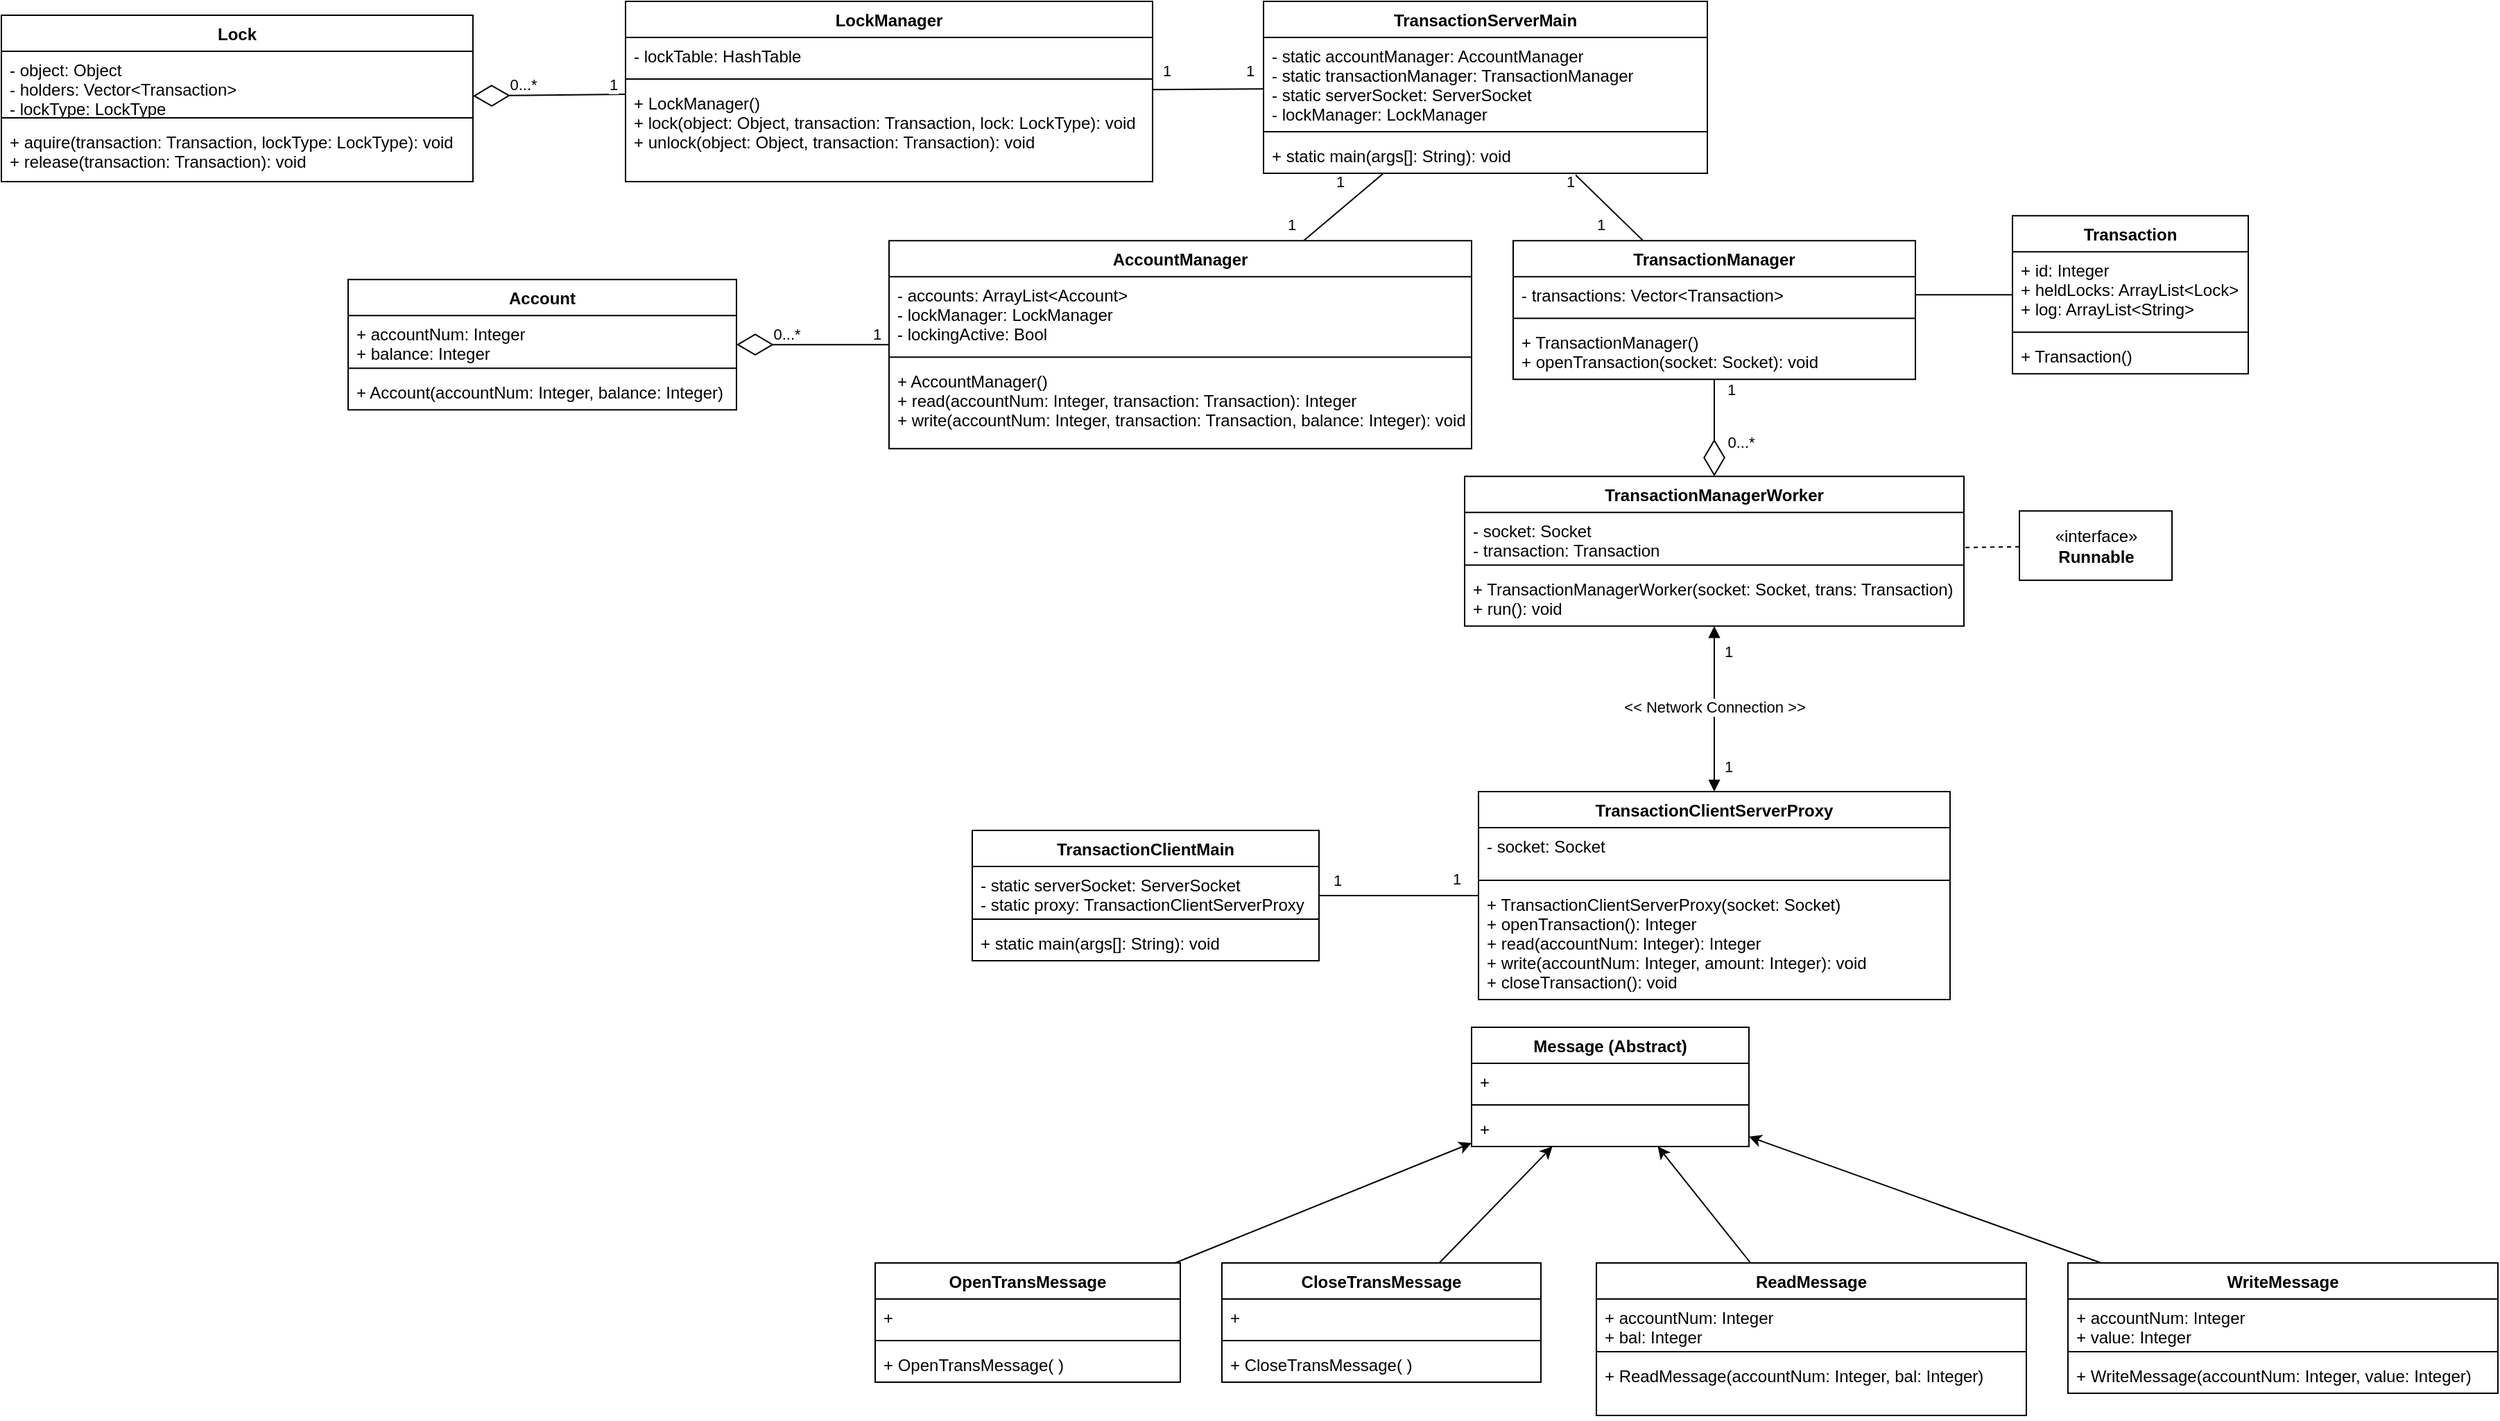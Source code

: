 <mxfile version="13.7.9" type="device"><diagram id="jX9AXcipegBINNQsfnJN" name="Page-1"><mxGraphModel dx="995" dy="1201" grid="1" gridSize="10" guides="1" tooltips="1" connect="1" arrows="1" fold="1" page="1" pageScale="1" pageWidth="850" pageHeight="1100" math="0" shadow="0"><root><mxCell id="0"/><mxCell id="1" parent="0"/><mxCell id="NXaQ1Tgg4H0rjODwHbQp-44" style="rounded=0;orthogonalLoop=1;jettySize=auto;html=1;endArrow=none;endFill=0;" parent="1" source="NXaQ1Tgg4H0rjODwHbQp-5" target="NXaQ1Tgg4H0rjODwHbQp-17" edge="1"><mxGeometry relative="1" as="geometry"><mxPoint x="490" y="310" as="sourcePoint"/><mxPoint x="570" y="310" as="targetPoint"/></mxGeometry></mxCell><mxCell id="NXaQ1Tgg4H0rjODwHbQp-45" value="1" style="edgeLabel;html=1;align=center;verticalAlign=middle;resizable=0;points=[];" parent="NXaQ1Tgg4H0rjODwHbQp-44" vertex="1" connectable="0"><mxGeometry x="-0.709" relative="1" as="geometry"><mxPoint x="-23.09" y="-1.13" as="offset"/></mxGeometry></mxCell><mxCell id="NXaQ1Tgg4H0rjODwHbQp-46" value="1" style="edgeLabel;html=1;align=center;verticalAlign=middle;resizable=0;points=[];" parent="NXaQ1Tgg4H0rjODwHbQp-44" vertex="1" connectable="0"><mxGeometry x="0.811" y="-1" relative="1" as="geometry"><mxPoint x="-14" y="-6.4" as="offset"/></mxGeometry></mxCell><mxCell id="NXaQ1Tgg4H0rjODwHbQp-47" style="rounded=0;orthogonalLoop=1;jettySize=auto;html=1;endArrow=none;endFill=0;" parent="1" source="NXaQ1Tgg4H0rjODwHbQp-5" target="NXaQ1Tgg4H0rjODwHbQp-21" edge="1"><mxGeometry relative="1" as="geometry"><mxPoint x="808.974" y="98.57" as="sourcePoint"/><mxPoint x="746.026" y="202.57" as="targetPoint"/></mxGeometry></mxCell><mxCell id="NXaQ1Tgg4H0rjODwHbQp-48" value="1" style="edgeLabel;html=1;align=center;verticalAlign=middle;resizable=0;points=[];" parent="NXaQ1Tgg4H0rjODwHbQp-47" vertex="1" connectable="0"><mxGeometry x="-0.709" relative="1" as="geometry"><mxPoint x="1.62" y="-13.2" as="offset"/></mxGeometry></mxCell><mxCell id="NXaQ1Tgg4H0rjODwHbQp-49" value="1" style="edgeLabel;html=1;align=center;verticalAlign=middle;resizable=0;points=[];" parent="NXaQ1Tgg4H0rjODwHbQp-47" vertex="1" connectable="0"><mxGeometry x="0.811" y="-1" relative="1" as="geometry"><mxPoint x="2.41" y="-12.62" as="offset"/></mxGeometry></mxCell><mxCell id="NXaQ1Tgg4H0rjODwHbQp-50" style="rounded=0;orthogonalLoop=1;jettySize=auto;html=1;endArrow=none;endFill=0;" parent="1" source="NXaQ1Tgg4H0rjODwHbQp-5" target="NXaQ1Tgg4H0rjODwHbQp-13" edge="1"><mxGeometry relative="1" as="geometry"><mxPoint x="818.974" y="136.0" as="sourcePoint"/><mxPoint x="756.026" y="240.0" as="targetPoint"/></mxGeometry></mxCell><mxCell id="NXaQ1Tgg4H0rjODwHbQp-51" value="1" style="edgeLabel;html=1;align=center;verticalAlign=middle;resizable=0;points=[];" parent="NXaQ1Tgg4H0rjODwHbQp-50" vertex="1" connectable="0"><mxGeometry x="-0.709" relative="1" as="geometry"><mxPoint x="-9.81" y="-1.13" as="offset"/></mxGeometry></mxCell><mxCell id="NXaQ1Tgg4H0rjODwHbQp-52" value="1" style="edgeLabel;html=1;align=center;verticalAlign=middle;resizable=0;points=[];" parent="NXaQ1Tgg4H0rjODwHbQp-50" vertex="1" connectable="0"><mxGeometry x="0.811" y="-1" relative="1" as="geometry"><mxPoint x="-25.47" y="-7.53" as="offset"/></mxGeometry></mxCell><mxCell id="NXaQ1Tgg4H0rjODwHbQp-53" value="" style="endArrow=diamondThin;endFill=0;endSize=24;html=1;" parent="1" source="NXaQ1Tgg4H0rjODwHbQp-17" target="NXaQ1Tgg4H0rjODwHbQp-33" edge="1"><mxGeometry width="160" relative="1" as="geometry"><mxPoint x="650" y="302.57" as="sourcePoint"/><mxPoint x="810" y="302.57" as="targetPoint"/></mxGeometry></mxCell><mxCell id="NXaQ1Tgg4H0rjODwHbQp-54" value="1" style="edgeLabel;html=1;align=center;verticalAlign=middle;resizable=0;points=[];" parent="NXaQ1Tgg4H0rjODwHbQp-53" vertex="1" connectable="0"><mxGeometry x="-0.742" y="-1" relative="1" as="geometry"><mxPoint x="4.33" y="-6.57" as="offset"/></mxGeometry></mxCell><mxCell id="NXaQ1Tgg4H0rjODwHbQp-55" value="0...*" style="edgeLabel;html=1;align=center;verticalAlign=middle;resizable=0;points=[];" parent="NXaQ1Tgg4H0rjODwHbQp-53" vertex="1" connectable="0"><mxGeometry x="0.279" relative="1" as="geometry"><mxPoint x="-3.36" y="-7.57" as="offset"/></mxGeometry></mxCell><mxCell id="NXaQ1Tgg4H0rjODwHbQp-57" value="" style="endArrow=diamondThin;endFill=0;endSize=24;html=1;" parent="1" source="NXaQ1Tgg4H0rjODwHbQp-13" target="NXaQ1Tgg4H0rjODwHbQp-25" edge="1"><mxGeometry width="160" relative="1" as="geometry"><mxPoint x="1147.765" y="300" as="sourcePoint"/><mxPoint x="1192.235" y="384" as="targetPoint"/></mxGeometry></mxCell><mxCell id="NXaQ1Tgg4H0rjODwHbQp-58" value="1" style="edgeLabel;html=1;align=center;verticalAlign=middle;resizable=0;points=[];" parent="NXaQ1Tgg4H0rjODwHbQp-57" vertex="1" connectable="0"><mxGeometry x="-0.742" y="-1" relative="1" as="geometry"><mxPoint x="12.32" y="-1.43" as="offset"/></mxGeometry></mxCell><mxCell id="NXaQ1Tgg4H0rjODwHbQp-59" value="0...*" style="edgeLabel;html=1;align=center;verticalAlign=middle;resizable=0;points=[];" parent="NXaQ1Tgg4H0rjODwHbQp-57" vertex="1" connectable="0"><mxGeometry x="0.279" relative="1" as="geometry"><mxPoint x="18.79" as="offset"/></mxGeometry></mxCell><mxCell id="igtJorB9SF969na8leFU-12" style="edgeStyle=none;rounded=0;orthogonalLoop=1;jettySize=auto;html=1;dashed=1;endArrow=none;endFill=0;" parent="1" source="igtJorB9SF969na8leFU-9" target="NXaQ1Tgg4H0rjODwHbQp-25" edge="1"><mxGeometry relative="1" as="geometry"/></mxCell><mxCell id="igtJorB9SF969na8leFU-9" value="«interface»&lt;br&gt;&lt;b&gt;Runnable&lt;/b&gt;" style="html=1;" parent="1" vertex="1"><mxGeometry x="1275" y="327.57" width="110" height="50" as="geometry"/></mxCell><mxCell id="igtJorB9SF969na8leFU-18" style="edgeStyle=none;rounded=0;orthogonalLoop=1;jettySize=auto;html=1;endArrow=block;endFill=1;startArrow=block;startFill=1;" parent="1" source="NXaQ1Tgg4H0rjODwHbQp-25" target="NXaQ1Tgg4H0rjODwHbQp-9" edge="1"><mxGeometry relative="1" as="geometry"/></mxCell><mxCell id="igtJorB9SF969na8leFU-19" value="&amp;lt;&amp;lt; Network Connection &amp;gt;&amp;gt;" style="edgeLabel;html=1;align=center;verticalAlign=middle;resizable=0;points=[];" parent="igtJorB9SF969na8leFU-18" vertex="1" connectable="0"><mxGeometry x="-0.026" relative="1" as="geometry"><mxPoint as="offset"/></mxGeometry></mxCell><mxCell id="igtJorB9SF969na8leFU-24" value="1" style="edgeLabel;html=1;align=center;verticalAlign=middle;resizable=0;points=[];" parent="igtJorB9SF969na8leFU-18" vertex="1" connectable="0"><mxGeometry x="-0.717" y="2" relative="1" as="geometry"><mxPoint x="8" y="1.67" as="offset"/></mxGeometry></mxCell><mxCell id="igtJorB9SF969na8leFU-25" value="1" style="edgeLabel;html=1;align=center;verticalAlign=middle;resizable=0;points=[];" parent="igtJorB9SF969na8leFU-18" vertex="1" connectable="0"><mxGeometry x="0.7" y="1" relative="1" as="geometry"><mxPoint x="9" as="offset"/></mxGeometry></mxCell><mxCell id="nSOhy2KbLsghEaE9ZmQn-6" style="edgeStyle=none;rounded=0;orthogonalLoop=1;jettySize=auto;html=1;endArrow=none;endFill=0;" parent="1" source="NXaQ1Tgg4H0rjODwHbQp-1" target="NXaQ1Tgg4H0rjODwHbQp-9" edge="1"><mxGeometry relative="1" as="geometry"/></mxCell><mxCell id="nSOhy2KbLsghEaE9ZmQn-7" value="1" style="edgeLabel;html=1;align=center;verticalAlign=middle;resizable=0;points=[];" parent="nSOhy2KbLsghEaE9ZmQn-6" vertex="1" connectable="0"><mxGeometry x="-0.781" y="1" relative="1" as="geometry"><mxPoint y="-10.23" as="offset"/></mxGeometry></mxCell><mxCell id="nSOhy2KbLsghEaE9ZmQn-8" value="1" style="edgeLabel;html=1;align=center;verticalAlign=middle;resizable=0;points=[];" parent="nSOhy2KbLsghEaE9ZmQn-6" vertex="1" connectable="0"><mxGeometry x="0.724" y="1" relative="1" as="geometry"><mxPoint y="-11.13" as="offset"/></mxGeometry></mxCell><mxCell id="NXaQ1Tgg4H0rjODwHbQp-5" value="TransactionServerMain" style="swimlane;fontStyle=1;align=center;verticalAlign=top;childLayout=stackLayout;horizontal=1;startSize=26;horizontalStack=0;resizeParent=1;resizeParentMax=0;resizeLast=0;collapsible=1;marginBottom=0;" parent="1" vertex="1"><mxGeometry x="730" y="-40" width="320" height="124" as="geometry"/></mxCell><mxCell id="NXaQ1Tgg4H0rjODwHbQp-6" value="- static accountManager: AccountManager&#10;- static transactionManager: TransactionManager&#10;- static serverSocket: ServerSocket&#10;- lockManager: LockManager" style="text;strokeColor=none;fillColor=none;align=left;verticalAlign=top;spacingLeft=4;spacingRight=4;overflow=hidden;rotatable=0;points=[[0,0.5],[1,0.5]];portConstraint=eastwest;" parent="NXaQ1Tgg4H0rjODwHbQp-5" vertex="1"><mxGeometry y="26" width="320" height="64" as="geometry"/></mxCell><mxCell id="NXaQ1Tgg4H0rjODwHbQp-7" value="" style="line;strokeWidth=1;fillColor=none;align=left;verticalAlign=middle;spacingTop=-1;spacingLeft=3;spacingRight=3;rotatable=0;labelPosition=right;points=[];portConstraint=eastwest;" parent="NXaQ1Tgg4H0rjODwHbQp-5" vertex="1"><mxGeometry y="90" width="320" height="8" as="geometry"/></mxCell><mxCell id="NXaQ1Tgg4H0rjODwHbQp-8" value="+ static main(args[]: String): void" style="text;strokeColor=none;fillColor=none;align=left;verticalAlign=top;spacingLeft=4;spacingRight=4;overflow=hidden;rotatable=0;points=[[0,0.5],[1,0.5]];portConstraint=eastwest;" parent="NXaQ1Tgg4H0rjODwHbQp-5" vertex="1"><mxGeometry y="98" width="320" height="26" as="geometry"/></mxCell><mxCell id="4NfCvEdct2TQbS54mvdz-21" style="rounded=0;orthogonalLoop=1;jettySize=auto;html=1;" parent="1" source="4NfCvEdct2TQbS54mvdz-5" target="igtJorB9SF969na8leFU-20" edge="1"><mxGeometry relative="1" as="geometry"/></mxCell><mxCell id="4NfCvEdct2TQbS54mvdz-22" style="edgeStyle=none;rounded=0;orthogonalLoop=1;jettySize=auto;html=1;" parent="1" source="4NfCvEdct2TQbS54mvdz-9" target="igtJorB9SF969na8leFU-20" edge="1"><mxGeometry relative="1" as="geometry"/></mxCell><mxCell id="4NfCvEdct2TQbS54mvdz-23" style="edgeStyle=none;rounded=0;orthogonalLoop=1;jettySize=auto;html=1;" parent="1" source="4NfCvEdct2TQbS54mvdz-13" target="igtJorB9SF969na8leFU-20" edge="1"><mxGeometry relative="1" as="geometry"/></mxCell><mxCell id="4NfCvEdct2TQbS54mvdz-24" style="edgeStyle=none;rounded=0;orthogonalLoop=1;jettySize=auto;html=1;" parent="1" source="4NfCvEdct2TQbS54mvdz-17" target="igtJorB9SF969na8leFU-20" edge="1"><mxGeometry relative="1" as="geometry"/></mxCell><mxCell id="4NfCvEdct2TQbS54mvdz-9" value="CloseTransMessage" style="swimlane;fontStyle=1;align=center;verticalAlign=top;childLayout=stackLayout;horizontal=1;startSize=26;horizontalStack=0;resizeParent=1;resizeParentMax=0;resizeLast=0;collapsible=1;marginBottom=0;" parent="1" vertex="1"><mxGeometry x="700" y="870" width="230" height="86" as="geometry"/></mxCell><mxCell id="4NfCvEdct2TQbS54mvdz-10" value="+ " style="text;strokeColor=none;fillColor=none;align=left;verticalAlign=top;spacingLeft=4;spacingRight=4;overflow=hidden;rotatable=0;points=[[0,0.5],[1,0.5]];portConstraint=eastwest;" parent="4NfCvEdct2TQbS54mvdz-9" vertex="1"><mxGeometry y="26" width="230" height="26" as="geometry"/></mxCell><mxCell id="4NfCvEdct2TQbS54mvdz-11" value="" style="line;strokeWidth=1;fillColor=none;align=left;verticalAlign=middle;spacingTop=-1;spacingLeft=3;spacingRight=3;rotatable=0;labelPosition=right;points=[];portConstraint=eastwest;" parent="4NfCvEdct2TQbS54mvdz-9" vertex="1"><mxGeometry y="52" width="230" height="8" as="geometry"/></mxCell><mxCell id="4NfCvEdct2TQbS54mvdz-12" value="+ CloseTransMessage( )" style="text;strokeColor=none;fillColor=none;align=left;verticalAlign=top;spacingLeft=4;spacingRight=4;overflow=hidden;rotatable=0;points=[[0,0.5],[1,0.5]];portConstraint=eastwest;" parent="4NfCvEdct2TQbS54mvdz-9" vertex="1"><mxGeometry y="60" width="230" height="26" as="geometry"/></mxCell><mxCell id="4NfCvEdct2TQbS54mvdz-13" value="ReadMessage" style="swimlane;fontStyle=1;align=center;verticalAlign=top;childLayout=stackLayout;horizontal=1;startSize=26;horizontalStack=0;resizeParent=1;resizeParentMax=0;resizeLast=0;collapsible=1;marginBottom=0;" parent="1" vertex="1"><mxGeometry x="970" y="870" width="310" height="110" as="geometry"/></mxCell><mxCell id="4NfCvEdct2TQbS54mvdz-14" value="+ accountNum: Integer&#10;+ bal: Integer" style="text;strokeColor=none;fillColor=none;align=left;verticalAlign=top;spacingLeft=4;spacingRight=4;overflow=hidden;rotatable=0;points=[[0,0.5],[1,0.5]];portConstraint=eastwest;" parent="4NfCvEdct2TQbS54mvdz-13" vertex="1"><mxGeometry y="26" width="310" height="34" as="geometry"/></mxCell><mxCell id="4NfCvEdct2TQbS54mvdz-15" value="" style="line;strokeWidth=1;fillColor=none;align=left;verticalAlign=middle;spacingTop=-1;spacingLeft=3;spacingRight=3;rotatable=0;labelPosition=right;points=[];portConstraint=eastwest;" parent="4NfCvEdct2TQbS54mvdz-13" vertex="1"><mxGeometry y="60" width="310" height="8" as="geometry"/></mxCell><mxCell id="4NfCvEdct2TQbS54mvdz-16" value="+ ReadMessage(accountNum: Integer, bal: Integer)" style="text;strokeColor=none;fillColor=none;align=left;verticalAlign=top;spacingLeft=4;spacingRight=4;overflow=hidden;rotatable=0;points=[[0,0.5],[1,0.5]];portConstraint=eastwest;" parent="4NfCvEdct2TQbS54mvdz-13" vertex="1"><mxGeometry y="68" width="310" height="42" as="geometry"/></mxCell><mxCell id="4NfCvEdct2TQbS54mvdz-5" value="OpenTransMessage" style="swimlane;fontStyle=1;align=center;verticalAlign=top;childLayout=stackLayout;horizontal=1;startSize=26;horizontalStack=0;resizeParent=1;resizeParentMax=0;resizeLast=0;collapsible=1;marginBottom=0;" parent="1" vertex="1"><mxGeometry x="450" y="870" width="220" height="86" as="geometry"/></mxCell><mxCell id="4NfCvEdct2TQbS54mvdz-6" value="+ " style="text;strokeColor=none;fillColor=none;align=left;verticalAlign=top;spacingLeft=4;spacingRight=4;overflow=hidden;rotatable=0;points=[[0,0.5],[1,0.5]];portConstraint=eastwest;" parent="4NfCvEdct2TQbS54mvdz-5" vertex="1"><mxGeometry y="26" width="220" height="26" as="geometry"/></mxCell><mxCell id="4NfCvEdct2TQbS54mvdz-7" value="" style="line;strokeWidth=1;fillColor=none;align=left;verticalAlign=middle;spacingTop=-1;spacingLeft=3;spacingRight=3;rotatable=0;labelPosition=right;points=[];portConstraint=eastwest;" parent="4NfCvEdct2TQbS54mvdz-5" vertex="1"><mxGeometry y="52" width="220" height="8" as="geometry"/></mxCell><mxCell id="4NfCvEdct2TQbS54mvdz-8" value="+ OpenTransMessage( )" style="text;strokeColor=none;fillColor=none;align=left;verticalAlign=top;spacingLeft=4;spacingRight=4;overflow=hidden;rotatable=0;points=[[0,0.5],[1,0.5]];portConstraint=eastwest;" parent="4NfCvEdct2TQbS54mvdz-5" vertex="1"><mxGeometry y="60" width="220" height="26" as="geometry"/></mxCell><mxCell id="4NfCvEdct2TQbS54mvdz-17" value="WriteMessage" style="swimlane;fontStyle=1;align=center;verticalAlign=top;childLayout=stackLayout;horizontal=1;startSize=26;horizontalStack=0;resizeParent=1;resizeParentMax=0;resizeLast=0;collapsible=1;marginBottom=0;" parent="1" vertex="1"><mxGeometry x="1310" y="870" width="310" height="94" as="geometry"/></mxCell><mxCell id="4NfCvEdct2TQbS54mvdz-18" value="+ accountNum: Integer&#10;+ value: Integer" style="text;strokeColor=none;fillColor=none;align=left;verticalAlign=top;spacingLeft=4;spacingRight=4;overflow=hidden;rotatable=0;points=[[0,0.5],[1,0.5]];portConstraint=eastwest;" parent="4NfCvEdct2TQbS54mvdz-17" vertex="1"><mxGeometry y="26" width="310" height="34" as="geometry"/></mxCell><mxCell id="4NfCvEdct2TQbS54mvdz-19" value="" style="line;strokeWidth=1;fillColor=none;align=left;verticalAlign=middle;spacingTop=-1;spacingLeft=3;spacingRight=3;rotatable=0;labelPosition=right;points=[];portConstraint=eastwest;" parent="4NfCvEdct2TQbS54mvdz-17" vertex="1"><mxGeometry y="60" width="310" height="8" as="geometry"/></mxCell><mxCell id="4NfCvEdct2TQbS54mvdz-20" value="+ WriteMessage(accountNum: Integer, value: Integer)" style="text;strokeColor=none;fillColor=none;align=left;verticalAlign=top;spacingLeft=4;spacingRight=4;overflow=hidden;rotatable=0;points=[[0,0.5],[1,0.5]];portConstraint=eastwest;" parent="4NfCvEdct2TQbS54mvdz-17" vertex="1"><mxGeometry y="68" width="310" height="26" as="geometry"/></mxCell><mxCell id="igtJorB9SF969na8leFU-20" value="Message (Abstract)" style="swimlane;fontStyle=1;align=center;verticalAlign=top;childLayout=stackLayout;horizontal=1;startSize=26;horizontalStack=0;resizeParent=1;resizeParentMax=0;resizeLast=0;collapsible=1;marginBottom=0;" parent="1" vertex="1"><mxGeometry x="880" y="700" width="200" height="86" as="geometry"/></mxCell><mxCell id="igtJorB9SF969na8leFU-21" value="+ " style="text;strokeColor=none;fillColor=none;align=left;verticalAlign=top;spacingLeft=4;spacingRight=4;overflow=hidden;rotatable=0;points=[[0,0.5],[1,0.5]];portConstraint=eastwest;" parent="igtJorB9SF969na8leFU-20" vertex="1"><mxGeometry y="26" width="200" height="26" as="geometry"/></mxCell><mxCell id="igtJorB9SF969na8leFU-22" value="" style="line;strokeWidth=1;fillColor=none;align=left;verticalAlign=middle;spacingTop=-1;spacingLeft=3;spacingRight=3;rotatable=0;labelPosition=right;points=[];portConstraint=eastwest;" parent="igtJorB9SF969na8leFU-20" vertex="1"><mxGeometry y="52" width="200" height="8" as="geometry"/></mxCell><mxCell id="igtJorB9SF969na8leFU-23" value="+ " style="text;strokeColor=none;fillColor=none;align=left;verticalAlign=top;spacingLeft=4;spacingRight=4;overflow=hidden;rotatable=0;points=[[0,0.5],[1,0.5]];portConstraint=eastwest;" parent="igtJorB9SF969na8leFU-20" vertex="1"><mxGeometry y="60" width="200" height="26" as="geometry"/></mxCell><mxCell id="nSOhy2KbLsghEaE9ZmQn-5" style="rounded=0;orthogonalLoop=1;jettySize=auto;html=1;endArrow=none;endFill=0;" parent="1" source="NXaQ1Tgg4H0rjODwHbQp-14" target="nSOhy2KbLsghEaE9ZmQn-1" edge="1"><mxGeometry relative="1" as="geometry"/></mxCell><mxCell id="nSOhy2KbLsghEaE9ZmQn-13" value="" style="endArrow=diamondThin;endFill=0;endSize=24;html=1;" parent="1" source="NXaQ1Tgg4H0rjODwHbQp-21" target="nSOhy2KbLsghEaE9ZmQn-9" edge="1"><mxGeometry width="160" relative="1" as="geometry"><mxPoint x="610" y="217.57" as="sourcePoint"/><mxPoint x="500" y="217.57" as="targetPoint"/></mxGeometry></mxCell><mxCell id="nSOhy2KbLsghEaE9ZmQn-14" value="1" style="edgeLabel;html=1;align=center;verticalAlign=middle;resizable=0;points=[];" parent="nSOhy2KbLsghEaE9ZmQn-13" vertex="1" connectable="0"><mxGeometry x="-0.742" y="-1" relative="1" as="geometry"><mxPoint x="4.33" y="-6.57" as="offset"/></mxGeometry></mxCell><mxCell id="nSOhy2KbLsghEaE9ZmQn-15" value="0...*" style="edgeLabel;html=1;align=center;verticalAlign=middle;resizable=0;points=[];" parent="nSOhy2KbLsghEaE9ZmQn-13" vertex="1" connectable="0"><mxGeometry x="0.279" relative="1" as="geometry"><mxPoint x="-3.36" y="-7.57" as="offset"/></mxGeometry></mxCell><mxCell id="NXaQ1Tgg4H0rjODwHbQp-13" value="TransactionManager" style="swimlane;fontStyle=1;align=center;verticalAlign=top;childLayout=stackLayout;horizontal=1;startSize=26;horizontalStack=0;resizeParent=1;resizeParentMax=0;resizeLast=0;collapsible=1;marginBottom=0;" parent="1" vertex="1"><mxGeometry x="910" y="132.57" width="290" height="100" as="geometry"/></mxCell><mxCell id="NXaQ1Tgg4H0rjODwHbQp-14" value="- transactions: Vector&lt;Transaction&gt;" style="text;strokeColor=none;fillColor=none;align=left;verticalAlign=top;spacingLeft=4;spacingRight=4;overflow=hidden;rotatable=0;points=[[0,0.5],[1,0.5]];portConstraint=eastwest;" parent="NXaQ1Tgg4H0rjODwHbQp-13" vertex="1"><mxGeometry y="26" width="290" height="26" as="geometry"/></mxCell><mxCell id="NXaQ1Tgg4H0rjODwHbQp-15" value="" style="line;strokeWidth=1;fillColor=none;align=left;verticalAlign=middle;spacingTop=-1;spacingLeft=3;spacingRight=3;rotatable=0;labelPosition=right;points=[];portConstraint=eastwest;" parent="NXaQ1Tgg4H0rjODwHbQp-13" vertex="1"><mxGeometry y="52" width="290" height="8" as="geometry"/></mxCell><mxCell id="NXaQ1Tgg4H0rjODwHbQp-16" value="+ TransactionManager()&#10;+ openTransaction(socket: Socket): void" style="text;strokeColor=none;fillColor=none;align=left;verticalAlign=top;spacingLeft=4;spacingRight=4;overflow=hidden;rotatable=0;points=[[0,0.5],[1,0.5]];portConstraint=eastwest;" parent="NXaQ1Tgg4H0rjODwHbQp-13" vertex="1"><mxGeometry y="60" width="290" height="40" as="geometry"/></mxCell><mxCell id="NXaQ1Tgg4H0rjODwHbQp-9" value="TransactionClientServerProxy" style="swimlane;fontStyle=1;align=center;verticalAlign=top;childLayout=stackLayout;horizontal=1;startSize=26;horizontalStack=0;resizeParent=1;resizeParentMax=0;resizeLast=0;collapsible=1;marginBottom=0;" parent="1" vertex="1"><mxGeometry x="885" y="530" width="340" height="150" as="geometry"/></mxCell><mxCell id="NXaQ1Tgg4H0rjODwHbQp-10" value="- socket: Socket" style="text;strokeColor=none;fillColor=none;align=left;verticalAlign=top;spacingLeft=4;spacingRight=4;overflow=hidden;rotatable=0;points=[[0,0.5],[1,0.5]];portConstraint=eastwest;" parent="NXaQ1Tgg4H0rjODwHbQp-9" vertex="1"><mxGeometry y="26" width="340" height="34" as="geometry"/></mxCell><mxCell id="NXaQ1Tgg4H0rjODwHbQp-11" value="" style="line;strokeWidth=1;fillColor=none;align=left;verticalAlign=middle;spacingTop=-1;spacingLeft=3;spacingRight=3;rotatable=0;labelPosition=right;points=[];portConstraint=eastwest;" parent="NXaQ1Tgg4H0rjODwHbQp-9" vertex="1"><mxGeometry y="60" width="340" height="8" as="geometry"/></mxCell><mxCell id="NXaQ1Tgg4H0rjODwHbQp-12" value="+ TransactionClientServerProxy(socket: Socket)&#10;+ openTransaction(): Integer&#10;+ read(accountNum: Integer): Integer&#10;+ write(accountNum: Integer, amount: Integer): void&#10;+ closeTransaction(): void" style="text;strokeColor=none;fillColor=none;align=left;verticalAlign=top;spacingLeft=4;spacingRight=4;overflow=hidden;rotatable=0;points=[[0,0.5],[1,0.5]];portConstraint=eastwest;" parent="NXaQ1Tgg4H0rjODwHbQp-9" vertex="1"><mxGeometry y="68" width="340" height="82" as="geometry"/></mxCell><mxCell id="NXaQ1Tgg4H0rjODwHbQp-1" value="TransactionClientMain" style="swimlane;fontStyle=1;align=center;verticalAlign=top;childLayout=stackLayout;horizontal=1;startSize=26;horizontalStack=0;resizeParent=1;resizeParentMax=0;resizeLast=0;collapsible=1;marginBottom=0;" parent="1" vertex="1"><mxGeometry x="520" y="558" width="250" height="94" as="geometry"/></mxCell><mxCell id="NXaQ1Tgg4H0rjODwHbQp-2" value="- static serverSocket: ServerSocket&#10;- static proxy: TransactionClientServerProxy" style="text;strokeColor=none;fillColor=none;align=left;verticalAlign=top;spacingLeft=4;spacingRight=4;overflow=hidden;rotatable=0;points=[[0,0.5],[1,0.5]];portConstraint=eastwest;" parent="NXaQ1Tgg4H0rjODwHbQp-1" vertex="1"><mxGeometry y="26" width="250" height="34" as="geometry"/></mxCell><mxCell id="NXaQ1Tgg4H0rjODwHbQp-3" value="" style="line;strokeWidth=1;fillColor=none;align=left;verticalAlign=middle;spacingTop=-1;spacingLeft=3;spacingRight=3;rotatable=0;labelPosition=right;points=[];portConstraint=eastwest;" parent="NXaQ1Tgg4H0rjODwHbQp-1" vertex="1"><mxGeometry y="60" width="250" height="8" as="geometry"/></mxCell><mxCell id="NXaQ1Tgg4H0rjODwHbQp-4" value="+ static main(args[]: String): void" style="text;strokeColor=none;fillColor=none;align=left;verticalAlign=top;spacingLeft=4;spacingRight=4;overflow=hidden;rotatable=0;points=[[0,0.5],[1,0.5]];portConstraint=eastwest;" parent="NXaQ1Tgg4H0rjODwHbQp-1" vertex="1"><mxGeometry y="68" width="250" height="26" as="geometry"/></mxCell><mxCell id="nSOhy2KbLsghEaE9ZmQn-1" value="Transaction" style="swimlane;fontStyle=1;align=center;verticalAlign=top;childLayout=stackLayout;horizontal=1;startSize=26;horizontalStack=0;resizeParent=1;resizeParentMax=0;resizeLast=0;collapsible=1;marginBottom=0;" parent="1" vertex="1"><mxGeometry x="1270" y="114.57" width="170" height="114" as="geometry"/></mxCell><mxCell id="nSOhy2KbLsghEaE9ZmQn-2" value="+ id: Integer&#10;+ heldLocks: ArrayList&lt;Lock&gt;&#10;+ log: ArrayList&lt;String&gt;" style="text;strokeColor=none;fillColor=none;align=left;verticalAlign=top;spacingLeft=4;spacingRight=4;overflow=hidden;rotatable=0;points=[[0,0.5],[1,0.5]];portConstraint=eastwest;" parent="nSOhy2KbLsghEaE9ZmQn-1" vertex="1"><mxGeometry y="26" width="170" height="54" as="geometry"/></mxCell><mxCell id="nSOhy2KbLsghEaE9ZmQn-3" value="" style="line;strokeWidth=1;fillColor=none;align=left;verticalAlign=middle;spacingTop=-1;spacingLeft=3;spacingRight=3;rotatable=0;labelPosition=right;points=[];portConstraint=eastwest;" parent="nSOhy2KbLsghEaE9ZmQn-1" vertex="1"><mxGeometry y="80" width="170" height="8" as="geometry"/></mxCell><mxCell id="nSOhy2KbLsghEaE9ZmQn-4" value="+ Transaction()" style="text;strokeColor=none;fillColor=none;align=left;verticalAlign=top;spacingLeft=4;spacingRight=4;overflow=hidden;rotatable=0;points=[[0,0.5],[1,0.5]];portConstraint=eastwest;" parent="nSOhy2KbLsghEaE9ZmQn-1" vertex="1"><mxGeometry y="88" width="170" height="26" as="geometry"/></mxCell><mxCell id="NXaQ1Tgg4H0rjODwHbQp-25" value="TransactionManagerWorker" style="swimlane;fontStyle=1;align=center;verticalAlign=top;childLayout=stackLayout;horizontal=1;startSize=26;horizontalStack=0;resizeParent=1;resizeParentMax=0;resizeLast=0;collapsible=1;marginBottom=0;" parent="1" vertex="1"><mxGeometry x="875" y="302.57" width="360" height="108" as="geometry"/></mxCell><mxCell id="NXaQ1Tgg4H0rjODwHbQp-26" value="- socket: Socket&#10;- transaction: Transaction" style="text;strokeColor=none;fillColor=none;align=left;verticalAlign=top;spacingLeft=4;spacingRight=4;overflow=hidden;rotatable=0;points=[[0,0.5],[1,0.5]];portConstraint=eastwest;" parent="NXaQ1Tgg4H0rjODwHbQp-25" vertex="1"><mxGeometry y="26" width="360" height="34" as="geometry"/></mxCell><mxCell id="NXaQ1Tgg4H0rjODwHbQp-27" value="" style="line;strokeWidth=1;fillColor=none;align=left;verticalAlign=middle;spacingTop=-1;spacingLeft=3;spacingRight=3;rotatable=0;labelPosition=right;points=[];portConstraint=eastwest;" parent="NXaQ1Tgg4H0rjODwHbQp-25" vertex="1"><mxGeometry y="60" width="360" height="8" as="geometry"/></mxCell><mxCell id="NXaQ1Tgg4H0rjODwHbQp-28" value="+ TransactionManagerWorker(socket: Socket, trans: Transaction)&#10;+ run(): void" style="text;strokeColor=none;fillColor=none;align=left;verticalAlign=top;spacingLeft=4;spacingRight=4;overflow=hidden;rotatable=0;points=[[0,0.5],[1,0.5]];portConstraint=eastwest;" parent="NXaQ1Tgg4H0rjODwHbQp-25" vertex="1"><mxGeometry y="68" width="360" height="40" as="geometry"/></mxCell><mxCell id="NXaQ1Tgg4H0rjODwHbQp-17" value="AccountManager" style="swimlane;fontStyle=1;align=center;verticalAlign=top;childLayout=stackLayout;horizontal=1;startSize=26;horizontalStack=0;resizeParent=1;resizeParentMax=0;resizeLast=0;collapsible=1;marginBottom=0;" parent="1" vertex="1"><mxGeometry x="460" y="132.57" width="420" height="150" as="geometry"/></mxCell><mxCell id="NXaQ1Tgg4H0rjODwHbQp-18" value="- accounts: ArrayList&lt;Account&gt;&#10;- lockManager: LockManager&#10;- lockingActive: Bool" style="text;strokeColor=none;fillColor=none;align=left;verticalAlign=top;spacingLeft=4;spacingRight=4;overflow=hidden;rotatable=0;points=[[0,0.5],[1,0.5]];portConstraint=eastwest;" parent="NXaQ1Tgg4H0rjODwHbQp-17" vertex="1"><mxGeometry y="26" width="420" height="54" as="geometry"/></mxCell><mxCell id="NXaQ1Tgg4H0rjODwHbQp-19" value="" style="line;strokeWidth=1;fillColor=none;align=left;verticalAlign=middle;spacingTop=-1;spacingLeft=3;spacingRight=3;rotatable=0;labelPosition=right;points=[];portConstraint=eastwest;" parent="NXaQ1Tgg4H0rjODwHbQp-17" vertex="1"><mxGeometry y="80" width="420" height="8" as="geometry"/></mxCell><mxCell id="NXaQ1Tgg4H0rjODwHbQp-20" value="+ AccountManager()&#10;+ read(accountNum: Integer, transaction: Transaction): Integer&#10;+ write(accountNum: Integer, transaction: Transaction, balance: Integer): void" style="text;strokeColor=none;fillColor=none;align=left;verticalAlign=top;spacingLeft=4;spacingRight=4;overflow=hidden;rotatable=0;points=[[0,0.5],[1,0.5]];portConstraint=eastwest;" parent="NXaQ1Tgg4H0rjODwHbQp-17" vertex="1"><mxGeometry y="88" width="420" height="62" as="geometry"/></mxCell><mxCell id="NXaQ1Tgg4H0rjODwHbQp-33" value="Account" style="swimlane;fontStyle=1;align=center;verticalAlign=top;childLayout=stackLayout;horizontal=1;startSize=26;horizontalStack=0;resizeParent=1;resizeParentMax=0;resizeLast=0;collapsible=1;marginBottom=0;" parent="1" vertex="1"><mxGeometry x="70" y="160.57" width="280" height="94" as="geometry"/></mxCell><mxCell id="NXaQ1Tgg4H0rjODwHbQp-34" value="+ accountNum: Integer&#10;+ balance: Integer" style="text;strokeColor=none;fillColor=none;align=left;verticalAlign=top;spacingLeft=4;spacingRight=4;overflow=hidden;rotatable=0;points=[[0,0.5],[1,0.5]];portConstraint=eastwest;" parent="NXaQ1Tgg4H0rjODwHbQp-33" vertex="1"><mxGeometry y="26" width="280" height="34" as="geometry"/></mxCell><mxCell id="NXaQ1Tgg4H0rjODwHbQp-35" value="" style="line;strokeWidth=1;fillColor=none;align=left;verticalAlign=middle;spacingTop=-1;spacingLeft=3;spacingRight=3;rotatable=0;labelPosition=right;points=[];portConstraint=eastwest;" parent="NXaQ1Tgg4H0rjODwHbQp-33" vertex="1"><mxGeometry y="60" width="280" height="8" as="geometry"/></mxCell><mxCell id="NXaQ1Tgg4H0rjODwHbQp-36" value="+ Account(accountNum: Integer, balance: Integer)" style="text;strokeColor=none;fillColor=none;align=left;verticalAlign=top;spacingLeft=4;spacingRight=4;overflow=hidden;rotatable=0;points=[[0,0.5],[1,0.5]];portConstraint=eastwest;" parent="NXaQ1Tgg4H0rjODwHbQp-33" vertex="1"><mxGeometry y="68" width="280" height="26" as="geometry"/></mxCell><mxCell id="NXaQ1Tgg4H0rjODwHbQp-21" value="LockManager" style="swimlane;fontStyle=1;align=center;verticalAlign=top;childLayout=stackLayout;horizontal=1;startSize=26;horizontalStack=0;resizeParent=1;resizeParentMax=0;resizeLast=0;collapsible=1;marginBottom=0;" parent="1" vertex="1"><mxGeometry x="270" y="-40" width="380" height="130" as="geometry"/></mxCell><mxCell id="NXaQ1Tgg4H0rjODwHbQp-22" value="- lockTable: HashTable" style="text;strokeColor=none;fillColor=none;align=left;verticalAlign=top;spacingLeft=4;spacingRight=4;overflow=hidden;rotatable=0;points=[[0,0.5],[1,0.5]];portConstraint=eastwest;" parent="NXaQ1Tgg4H0rjODwHbQp-21" vertex="1"><mxGeometry y="26" width="380" height="26" as="geometry"/></mxCell><mxCell id="NXaQ1Tgg4H0rjODwHbQp-23" value="" style="line;strokeWidth=1;fillColor=none;align=left;verticalAlign=middle;spacingTop=-1;spacingLeft=3;spacingRight=3;rotatable=0;labelPosition=right;points=[];portConstraint=eastwest;" parent="NXaQ1Tgg4H0rjODwHbQp-21" vertex="1"><mxGeometry y="52" width="380" height="8" as="geometry"/></mxCell><mxCell id="NXaQ1Tgg4H0rjODwHbQp-24" value="+ LockManager()&#10;+ lock(object: Object, transaction: Transaction, lock: LockType): void&#10;+ unlock(object: Object, transaction: Transaction): void" style="text;strokeColor=none;fillColor=none;align=left;verticalAlign=top;spacingLeft=4;spacingRight=4;overflow=hidden;rotatable=0;points=[[0,0.5],[1,0.5]];portConstraint=eastwest;" parent="NXaQ1Tgg4H0rjODwHbQp-21" vertex="1"><mxGeometry y="60" width="380" height="70" as="geometry"/></mxCell><mxCell id="nSOhy2KbLsghEaE9ZmQn-9" value="Lock" style="swimlane;fontStyle=1;align=center;verticalAlign=top;childLayout=stackLayout;horizontal=1;startSize=26;horizontalStack=0;resizeParent=1;resizeParentMax=0;resizeLast=0;collapsible=1;marginBottom=0;" parent="1" vertex="1"><mxGeometry x="-180" y="-30" width="340" height="120" as="geometry"/></mxCell><mxCell id="nSOhy2KbLsghEaE9ZmQn-10" value="- object: Object&#10;- holders: Vector&lt;Transaction&gt;&#10;- lockType: LockType" style="text;strokeColor=none;fillColor=none;align=left;verticalAlign=top;spacingLeft=4;spacingRight=4;overflow=hidden;rotatable=0;points=[[0,0.5],[1,0.5]];portConstraint=eastwest;" parent="nSOhy2KbLsghEaE9ZmQn-9" vertex="1"><mxGeometry y="26" width="340" height="44" as="geometry"/></mxCell><mxCell id="nSOhy2KbLsghEaE9ZmQn-11" value="" style="line;strokeWidth=1;fillColor=none;align=left;verticalAlign=middle;spacingTop=-1;spacingLeft=3;spacingRight=3;rotatable=0;labelPosition=right;points=[];portConstraint=eastwest;" parent="nSOhy2KbLsghEaE9ZmQn-9" vertex="1"><mxGeometry y="70" width="340" height="8" as="geometry"/></mxCell><mxCell id="nSOhy2KbLsghEaE9ZmQn-12" value="+ aquire(transaction: Transaction, lockType: LockType): void&#10;+ release(transaction: Transaction): void" style="text;strokeColor=none;fillColor=none;align=left;verticalAlign=top;spacingLeft=4;spacingRight=4;overflow=hidden;rotatable=0;points=[[0,0.5],[1,0.5]];portConstraint=eastwest;" parent="nSOhy2KbLsghEaE9ZmQn-9" vertex="1"><mxGeometry y="78" width="340" height="42" as="geometry"/></mxCell></root></mxGraphModel></diagram></mxfile>